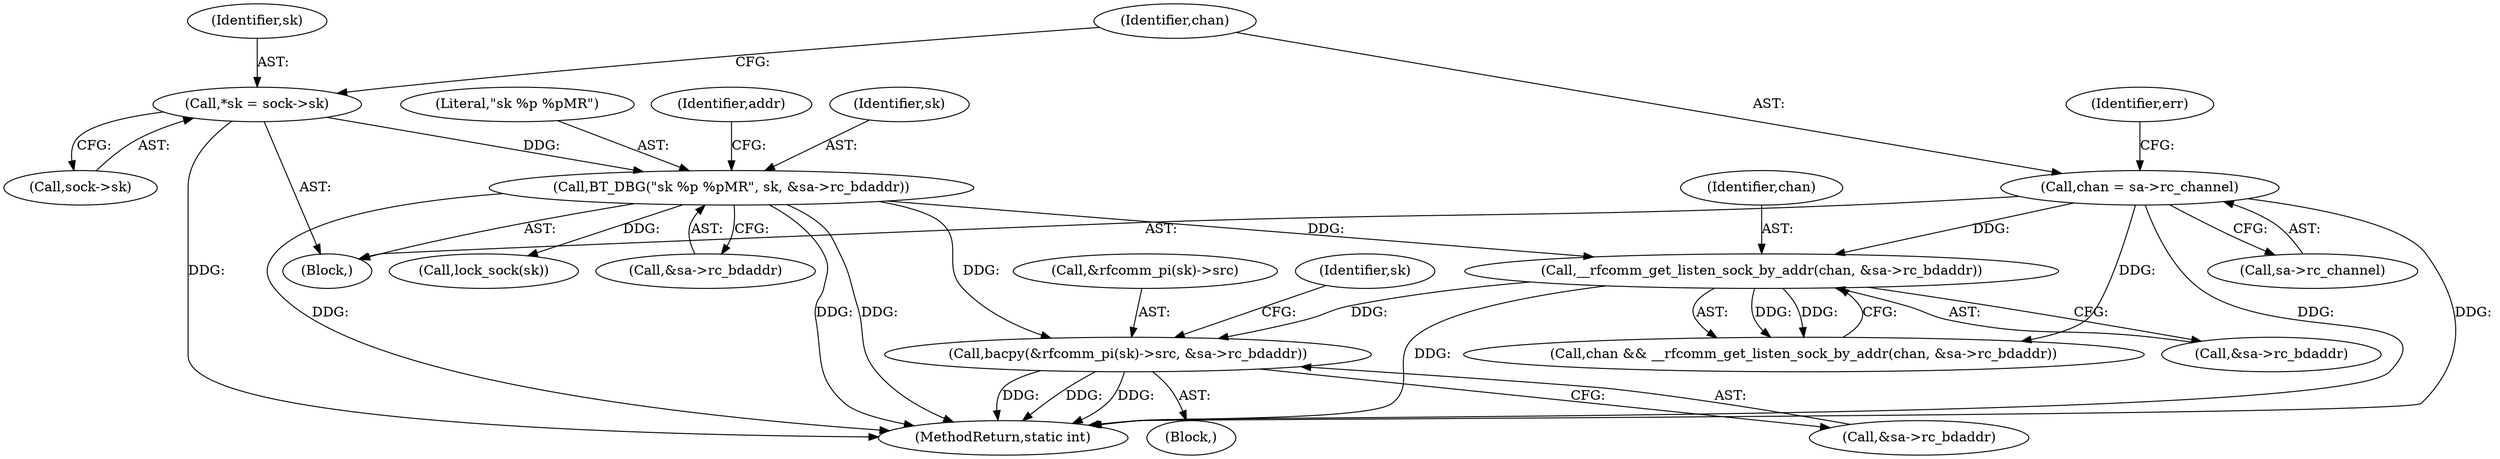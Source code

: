 digraph "0_linux_951b6a0717db97ce420547222647bcc40bf1eacd@pointer" {
"1000194" [label="(Call,bacpy(&rfcomm_pi(sk)->src, &sa->rc_bdaddr))"];
"1000181" [label="(Call,__rfcomm_get_listen_sock_by_addr(chan, &sa->rc_bdaddr))"];
"1000119" [label="(Call,chan = sa->rc_channel)"];
"1000128" [label="(Call,BT_DBG(\"sk %p %pMR\", sk, &sa->rc_bdaddr))"];
"1000113" [label="(Call,*sk = sock->sk)"];
"1000194" [label="(Call,bacpy(&rfcomm_pi(sk)->src, &sa->rc_bdaddr))"];
"1000114" [label="(Identifier,sk)"];
"1000128" [label="(Call,BT_DBG(\"sk %p %pMR\", sk, &sa->rc_bdaddr))"];
"1000200" [label="(Call,&sa->rc_bdaddr)"];
"1000195" [label="(Call,&rfcomm_pi(sk)->src)"];
"1000115" [label="(Call,sock->sk)"];
"1000182" [label="(Identifier,chan)"];
"1000119" [label="(Call,chan = sa->rc_channel)"];
"1000120" [label="(Identifier,chan)"];
"1000105" [label="(Block,)"];
"1000129" [label="(Literal,\"sk %p %pMR\")"];
"1000138" [label="(Identifier,addr)"];
"1000183" [label="(Call,&sa->rc_bdaddr)"];
"1000126" [label="(Identifier,err)"];
"1000130" [label="(Identifier,sk)"];
"1000121" [label="(Call,sa->rc_channel)"];
"1000113" [label="(Call,*sk = sock->sk)"];
"1000225" [label="(MethodReturn,static int)"];
"1000147" [label="(Call,lock_sock(sk))"];
"1000179" [label="(Call,chan && __rfcomm_get_listen_sock_by_addr(chan, &sa->rc_bdaddr))"];
"1000193" [label="(Block,)"];
"1000181" [label="(Call,__rfcomm_get_listen_sock_by_addr(chan, &sa->rc_bdaddr))"];
"1000131" [label="(Call,&sa->rc_bdaddr)"];
"1000207" [label="(Identifier,sk)"];
"1000194" -> "1000193"  [label="AST: "];
"1000194" -> "1000200"  [label="CFG: "];
"1000195" -> "1000194"  [label="AST: "];
"1000200" -> "1000194"  [label="AST: "];
"1000207" -> "1000194"  [label="CFG: "];
"1000194" -> "1000225"  [label="DDG: "];
"1000194" -> "1000225"  [label="DDG: "];
"1000194" -> "1000225"  [label="DDG: "];
"1000181" -> "1000194"  [label="DDG: "];
"1000128" -> "1000194"  [label="DDG: "];
"1000181" -> "1000179"  [label="AST: "];
"1000181" -> "1000183"  [label="CFG: "];
"1000182" -> "1000181"  [label="AST: "];
"1000183" -> "1000181"  [label="AST: "];
"1000179" -> "1000181"  [label="CFG: "];
"1000181" -> "1000225"  [label="DDG: "];
"1000181" -> "1000179"  [label="DDG: "];
"1000181" -> "1000179"  [label="DDG: "];
"1000119" -> "1000181"  [label="DDG: "];
"1000128" -> "1000181"  [label="DDG: "];
"1000119" -> "1000105"  [label="AST: "];
"1000119" -> "1000121"  [label="CFG: "];
"1000120" -> "1000119"  [label="AST: "];
"1000121" -> "1000119"  [label="AST: "];
"1000126" -> "1000119"  [label="CFG: "];
"1000119" -> "1000225"  [label="DDG: "];
"1000119" -> "1000225"  [label="DDG: "];
"1000119" -> "1000179"  [label="DDG: "];
"1000128" -> "1000105"  [label="AST: "];
"1000128" -> "1000131"  [label="CFG: "];
"1000129" -> "1000128"  [label="AST: "];
"1000130" -> "1000128"  [label="AST: "];
"1000131" -> "1000128"  [label="AST: "];
"1000138" -> "1000128"  [label="CFG: "];
"1000128" -> "1000225"  [label="DDG: "];
"1000128" -> "1000225"  [label="DDG: "];
"1000128" -> "1000225"  [label="DDG: "];
"1000113" -> "1000128"  [label="DDG: "];
"1000128" -> "1000147"  [label="DDG: "];
"1000113" -> "1000105"  [label="AST: "];
"1000113" -> "1000115"  [label="CFG: "];
"1000114" -> "1000113"  [label="AST: "];
"1000115" -> "1000113"  [label="AST: "];
"1000120" -> "1000113"  [label="CFG: "];
"1000113" -> "1000225"  [label="DDG: "];
}
